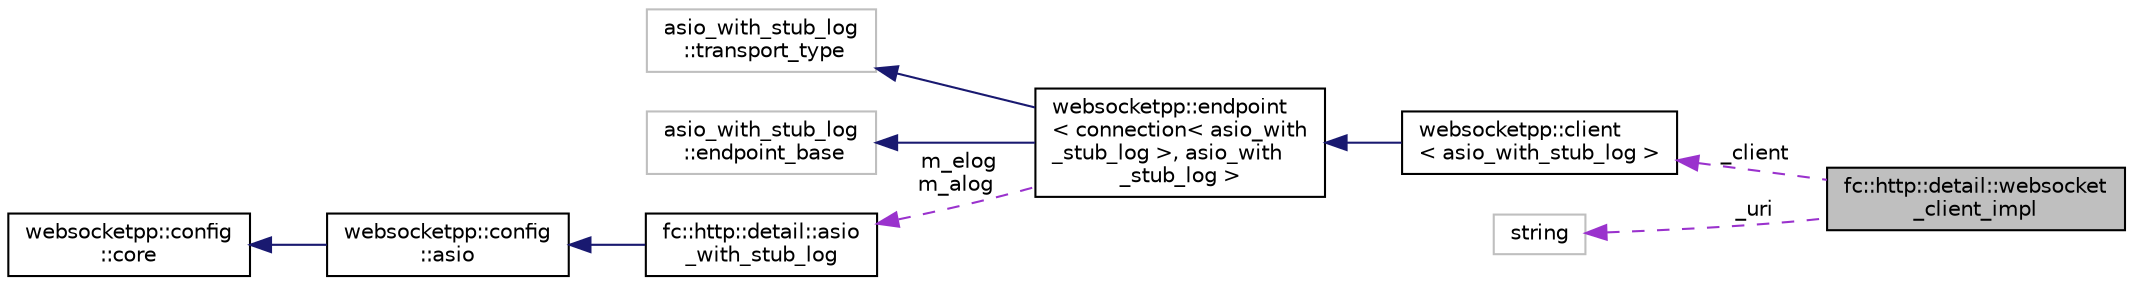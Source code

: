 digraph "fc::http::detail::websocket_client_impl"
{
  edge [fontname="Helvetica",fontsize="10",labelfontname="Helvetica",labelfontsize="10"];
  node [fontname="Helvetica",fontsize="10",shape=record];
  rankdir="LR";
  Node1 [label="fc::http::detail::websocket\l_client_impl",height=0.2,width=0.4,color="black", fillcolor="grey75", style="filled", fontcolor="black"];
  Node2 -> Node1 [dir="back",color="darkorchid3",fontsize="10",style="dashed",label=" _client" ];
  Node2 [label="websocketpp::client\l\< asio_with_stub_log \>",height=0.2,width=0.4,color="black", fillcolor="white", style="filled",URL="$classwebsocketpp_1_1client.html"];
  Node3 -> Node2 [dir="back",color="midnightblue",fontsize="10",style="solid"];
  Node3 [label="websocketpp::endpoint\l\< connection\< asio_with\l_stub_log \>, asio_with\l_stub_log \>",height=0.2,width=0.4,color="black", fillcolor="white", style="filled",URL="$classwebsocketpp_1_1endpoint.html"];
  Node4 -> Node3 [dir="back",color="midnightblue",fontsize="10",style="solid"];
  Node4 [label="asio_with_stub_log\l ::transport_type",height=0.2,width=0.4,color="grey75", fillcolor="white", style="filled"];
  Node5 -> Node3 [dir="back",color="midnightblue",fontsize="10",style="solid"];
  Node5 [label="asio_with_stub_log\l ::endpoint_base",height=0.2,width=0.4,color="grey75", fillcolor="white", style="filled"];
  Node6 -> Node3 [dir="back",color="darkorchid3",fontsize="10",style="dashed",label=" m_elog\nm_alog" ];
  Node6 [label="fc::http::detail::asio\l_with_stub_log",height=0.2,width=0.4,color="black", fillcolor="white", style="filled",URL="$structfc_1_1http_1_1detail_1_1asio__with__stub__log.html"];
  Node7 -> Node6 [dir="back",color="midnightblue",fontsize="10",style="solid"];
  Node7 [label="websocketpp::config\l::asio",height=0.2,width=0.4,color="black", fillcolor="white", style="filled",URL="$structwebsocketpp_1_1config_1_1asio.html",tooltip="Server config with asio transport and TLS disabled. "];
  Node8 -> Node7 [dir="back",color="midnightblue",fontsize="10",style="solid"];
  Node8 [label="websocketpp::config\l::core",height=0.2,width=0.4,color="black", fillcolor="white", style="filled",URL="$structwebsocketpp_1_1config_1_1core.html",tooltip="Server config with iostream transport. "];
  Node9 -> Node1 [dir="back",color="darkorchid3",fontsize="10",style="dashed",label=" _uri" ];
  Node9 [label="string",height=0.2,width=0.4,color="grey75", fillcolor="white", style="filled"];
}
